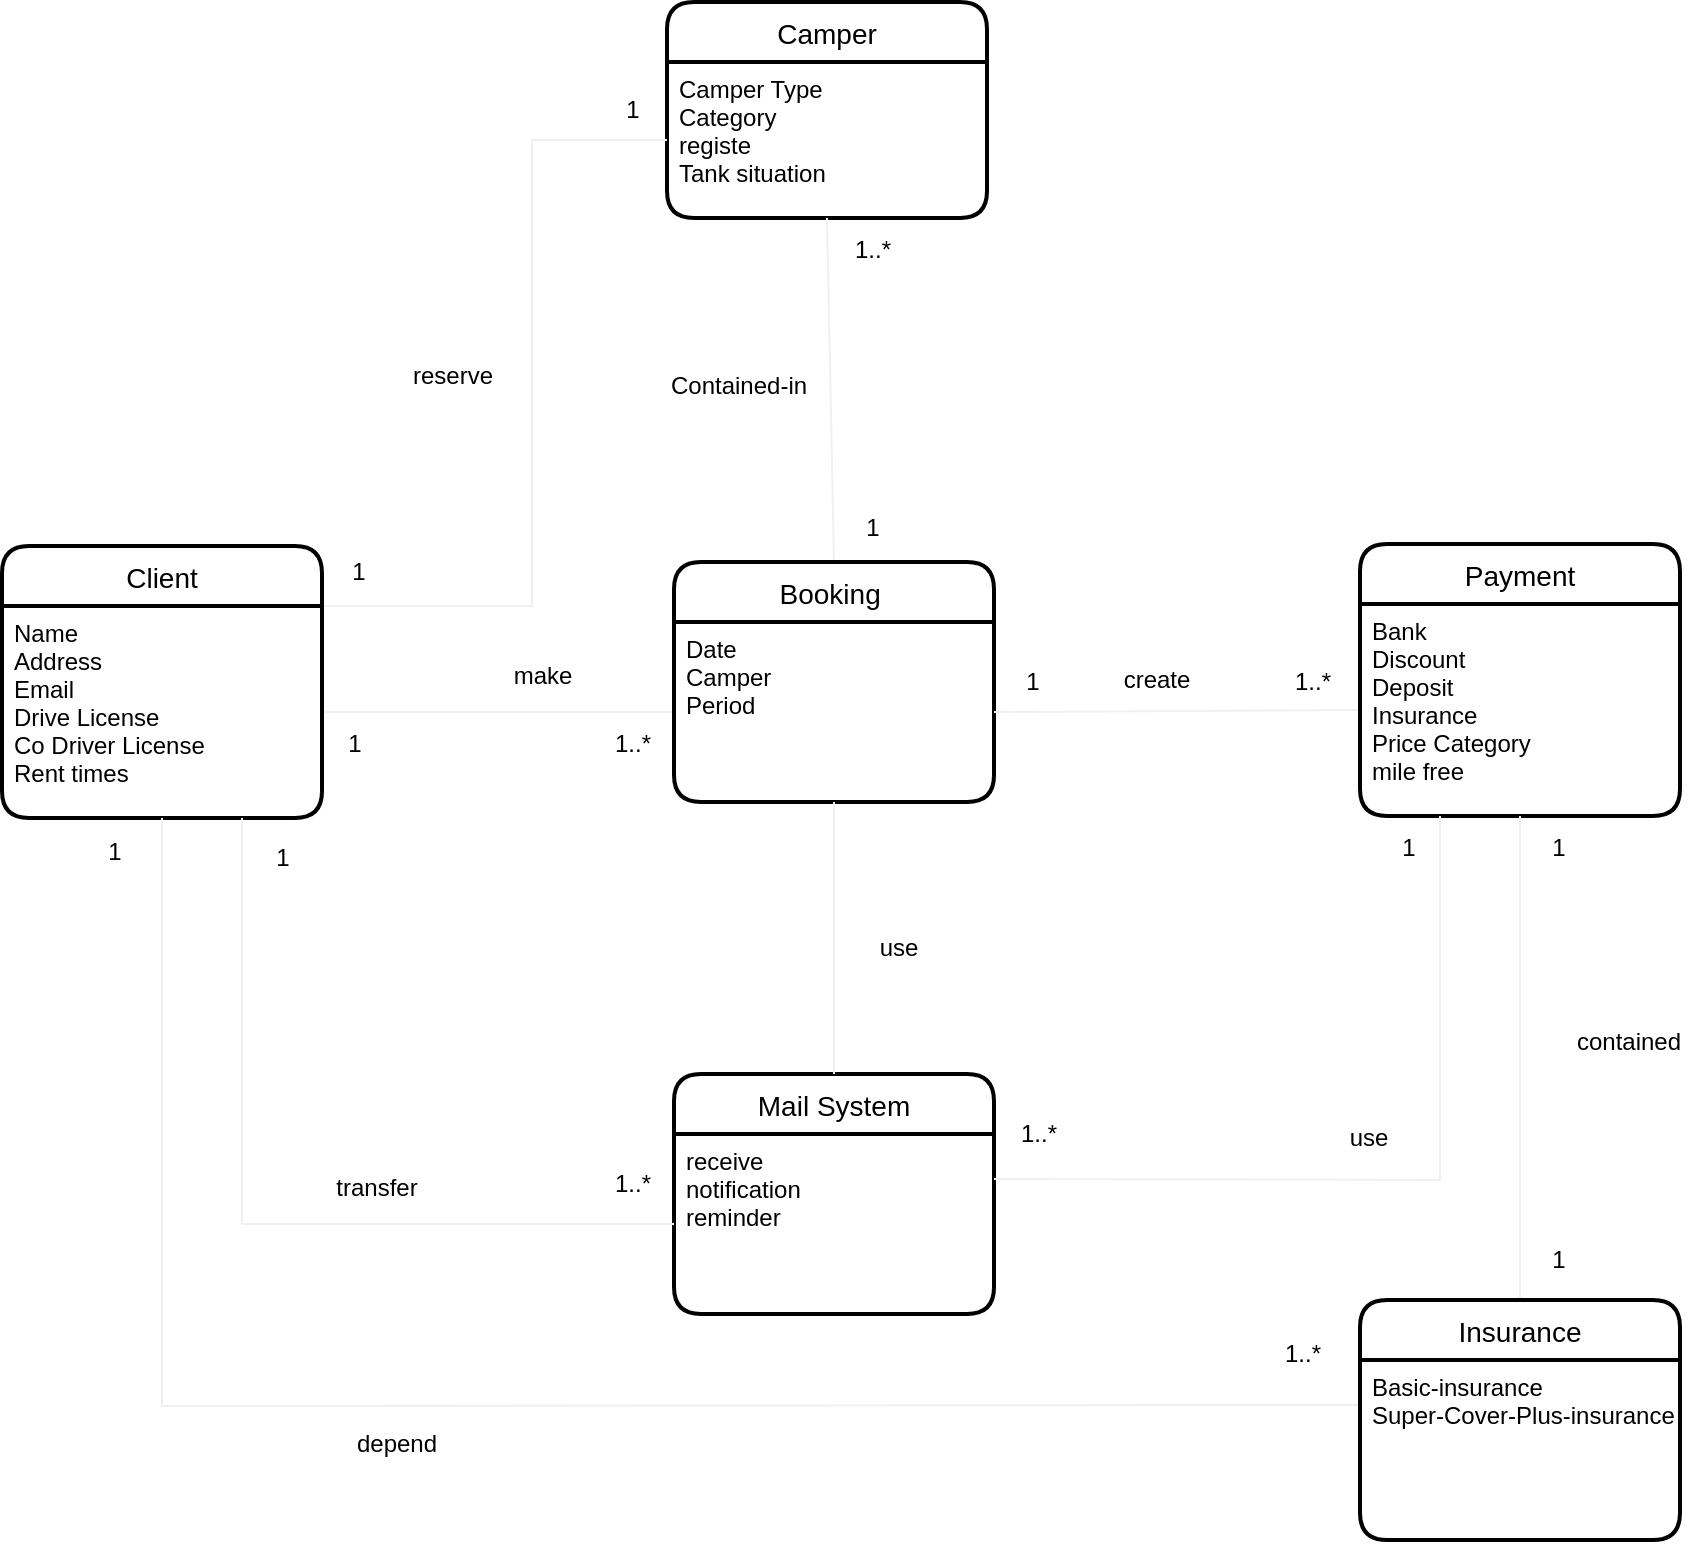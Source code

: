 <mxfile version="13.7.9" type="embed" pages="2"><diagram id="0F3laJWfNrCaS-OK3l-x" name="DomainModel"><mxGraphModel dx="2203" dy="1165" grid="0" gridSize="10" guides="1" tooltips="1" connect="1" arrows="1" fold="1" page="0" pageScale="1" pageWidth="850" pageHeight="1100" math="0" shadow="0"><root><mxCell id="0"/><mxCell id="1" parent="0"/><mxCell id="-r3sgJ-LpjsNjoJIs72c-128" value="reserve" style="text;html=1;align=center;verticalAlign=middle;resizable=0;points=[];autosize=1;" vertex="1" parent="1"><mxGeometry x="-369" y="28" width="50" height="18" as="geometry"/></mxCell><mxCell id="-r3sgJ-LpjsNjoJIs72c-122" value="Camper" style="swimlane;childLayout=stackLayout;horizontal=1;startSize=30;horizontalStack=0;rounded=1;fontSize=14;fontStyle=0;strokeWidth=2;resizeParent=0;resizeLast=1;shadow=0;dashed=0;align=center;" vertex="1" parent="1"><mxGeometry x="-236.5" y="-150" width="160" height="108" as="geometry"/></mxCell><mxCell id="-r3sgJ-LpjsNjoJIs72c-123" value="Camper Type&#10;Category&#10;registe &#10;Tank situation" style="align=left;strokeColor=none;fillColor=none;spacingLeft=4;fontSize=12;verticalAlign=top;resizable=0;rotatable=0;part=1;" vertex="1" parent="-r3sgJ-LpjsNjoJIs72c-122"><mxGeometry y="30" width="160" height="78" as="geometry"/></mxCell><mxCell id="-r3sgJ-LpjsNjoJIs72c-142" value="" style="endArrow=none;html=1;rounded=0;strokeColor=#f0f0f0;exitX=0.5;exitY=1;exitDx=0;exitDy=0;entryX=0.5;entryY=0;entryDx=0;entryDy=0;" edge="1" parent="1" source="-r3sgJ-LpjsNjoJIs72c-123" target="-r3sgJ-LpjsNjoJIs72c-114"><mxGeometry relative="1" as="geometry"><mxPoint x="-198" y="21" as="sourcePoint"/><mxPoint x="-38" y="21" as="targetPoint"/></mxGeometry></mxCell><mxCell id="-r3sgJ-LpjsNjoJIs72c-143" value="1..*" style="text;html=1;align=center;verticalAlign=middle;resizable=0;points=[];autosize=1;" vertex="1" parent="1"><mxGeometry x="-148" y="-35" width="28" height="18" as="geometry"/></mxCell><mxCell id="-r3sgJ-LpjsNjoJIs72c-144" value="" style="endArrow=none;html=1;rounded=0;strokeColor=#f0f0f0;entryX=1;entryY=0;entryDx=0;entryDy=0;exitX=0;exitY=0.5;exitDx=0;exitDy=0;" edge="1" parent="1" source="-r3sgJ-LpjsNjoJIs72c-123" target="-r3sgJ-LpjsNjoJIs72c-112"><mxGeometry relative="1" as="geometry"><mxPoint x="-276" y="-69" as="sourcePoint"/><mxPoint x="-333" y="113" as="targetPoint"/><Array as="points"><mxPoint x="-304" y="-81"/><mxPoint x="-304" y="152"/></Array></mxGeometry></mxCell><mxCell id="-r3sgJ-LpjsNjoJIs72c-145" value="1" style="text;html=1;align=center;verticalAlign=middle;resizable=0;points=[];autosize=1;" vertex="1" parent="1"><mxGeometry x="-142.5" y="104" width="17" height="18" as="geometry"/></mxCell><mxCell id="-r3sgJ-LpjsNjoJIs72c-146" value="Contained-in" style="text;html=1;align=center;verticalAlign=middle;resizable=0;points=[];autosize=1;" vertex="1" parent="1"><mxGeometry x="-240" y="33" width="78" height="18" as="geometry"/></mxCell><mxCell id="-r3sgJ-LpjsNjoJIs72c-147" value="" style="endArrow=none;html=1;rounded=0;strokeColor=#f0f0f0;exitX=1;exitY=0.5;exitDx=0;exitDy=0;entryX=0;entryY=0.5;entryDx=0;entryDy=0;" edge="1" parent="1" source="-r3sgJ-LpjsNjoJIs72c-112" target="-r3sgJ-LpjsNjoJIs72c-115"><mxGeometry relative="1" as="geometry"><mxPoint x="-303" y="228" as="sourcePoint"/><mxPoint x="-303" y="410" as="targetPoint"/></mxGeometry></mxCell><mxCell id="-r3sgJ-LpjsNjoJIs72c-114" value="Booking " style="swimlane;childLayout=stackLayout;horizontal=1;startSize=30;horizontalStack=0;rounded=1;fontSize=14;fontStyle=0;strokeWidth=2;resizeParent=0;resizeLast=1;shadow=0;dashed=0;align=center;" vertex="1" parent="1"><mxGeometry x="-233" y="130" width="160" height="120" as="geometry"/></mxCell><mxCell id="-r3sgJ-LpjsNjoJIs72c-115" value="Date &#10;Camper&#10;Period" style="align=left;strokeColor=none;fillColor=none;spacingLeft=4;fontSize=12;verticalAlign=top;resizable=0;rotatable=0;part=1;" vertex="1" parent="-r3sgJ-LpjsNjoJIs72c-114"><mxGeometry y="30" width="160" height="90" as="geometry"/></mxCell><mxCell id="-r3sgJ-LpjsNjoJIs72c-148" value="1..*" style="text;html=1;align=center;verticalAlign=middle;resizable=0;points=[];autosize=1;" vertex="1" parent="1"><mxGeometry x="-268" y="212" width="28" height="18" as="geometry"/></mxCell><mxCell id="-r3sgJ-LpjsNjoJIs72c-149" value="1" style="text;html=1;align=center;verticalAlign=middle;resizable=0;points=[];autosize=1;" vertex="1" parent="1"><mxGeometry x="-402" y="212" width="17" height="18" as="geometry"/></mxCell><mxCell id="-r3sgJ-LpjsNjoJIs72c-150" value="make" style="text;html=1;align=center;verticalAlign=middle;resizable=0;points=[];autosize=1;" vertex="1" parent="1"><mxGeometry x="-319" y="178" width="39" height="18" as="geometry"/></mxCell><mxCell id="-r3sgJ-LpjsNjoJIs72c-151" value="" style="endArrow=none;html=1;rounded=0;strokeColor=#f0f0f0;exitX=1;exitY=0.5;exitDx=0;exitDy=0;entryX=0;entryY=0.5;entryDx=0;entryDy=0;" edge="1" parent="1" source="-r3sgJ-LpjsNjoJIs72c-115" target="-r3sgJ-LpjsNjoJIs72c-119"><mxGeometry relative="1" as="geometry"><mxPoint x="-53" y="279" as="sourcePoint"/><mxPoint x="83" y="279" as="targetPoint"/></mxGeometry></mxCell><mxCell id="-r3sgJ-LpjsNjoJIs72c-111" value="Client" style="swimlane;childLayout=stackLayout;horizontal=1;startSize=30;horizontalStack=0;rounded=1;fontSize=14;fontStyle=0;strokeWidth=2;resizeParent=0;resizeLast=1;shadow=0;dashed=0;align=center;" vertex="1" parent="1"><mxGeometry x="-569" y="122" width="160" height="136" as="geometry"/></mxCell><mxCell id="-r3sgJ-LpjsNjoJIs72c-112" value="Name&#10;Address&#10;Email&#10;Drive License &#10;Co Driver License&#10;Rent times" style="align=left;strokeColor=none;fillColor=none;spacingLeft=4;fontSize=12;verticalAlign=top;resizable=0;rotatable=0;part=1;" vertex="1" parent="-r3sgJ-LpjsNjoJIs72c-111"><mxGeometry y="30" width="160" height="106" as="geometry"/></mxCell><mxCell id="-r3sgJ-LpjsNjoJIs72c-152" value="1" style="text;html=1;align=center;verticalAlign=middle;resizable=0;points=[];autosize=1;" vertex="1" parent="1"><mxGeometry x="-400" y="126" width="17" height="18" as="geometry"/></mxCell><mxCell id="-r3sgJ-LpjsNjoJIs72c-153" value="1" style="text;html=1;align=center;verticalAlign=middle;resizable=0;points=[];autosize=1;" vertex="1" parent="1"><mxGeometry x="-262.5" y="-105" width="17" height="18" as="geometry"/></mxCell><mxCell id="-r3sgJ-LpjsNjoJIs72c-154" value="1" style="text;html=1;align=center;verticalAlign=middle;resizable=0;points=[];autosize=1;" vertex="1" parent="1"><mxGeometry x="-63" y="181" width="17" height="18" as="geometry"/></mxCell><mxCell id="-r3sgJ-LpjsNjoJIs72c-155" value="1..*" style="text;html=1;align=center;verticalAlign=middle;resizable=0;points=[];autosize=1;" vertex="1" parent="1"><mxGeometry x="72" y="181" width="28" height="18" as="geometry"/></mxCell><mxCell id="-r3sgJ-LpjsNjoJIs72c-156" value="create" style="text;html=1;align=center;verticalAlign=middle;resizable=0;points=[];autosize=1;" vertex="1" parent="1"><mxGeometry x="-14" y="180" width="43" height="18" as="geometry"/></mxCell><mxCell id="-r3sgJ-LpjsNjoJIs72c-118" value="Payment" style="swimlane;childLayout=stackLayout;horizontal=1;startSize=30;horizontalStack=0;rounded=1;fontSize=14;fontStyle=0;strokeWidth=2;resizeParent=0;resizeLast=1;shadow=0;dashed=0;align=center;" vertex="1" parent="1"><mxGeometry x="110" y="121" width="160" height="136" as="geometry"/></mxCell><mxCell id="-r3sgJ-LpjsNjoJIs72c-119" value="Bank&#10;Discount&#10;Deposit&#10;Insurance&#10;Price Category&#10;mile free" style="align=left;strokeColor=none;fillColor=none;spacingLeft=4;fontSize=12;verticalAlign=top;resizable=0;rotatable=0;part=1;" vertex="1" parent="-r3sgJ-LpjsNjoJIs72c-118"><mxGeometry y="30" width="160" height="106" as="geometry"/></mxCell><mxCell id="-r3sgJ-LpjsNjoJIs72c-161" value="" style="endArrow=none;html=1;rounded=0;strokeColor=#f0f0f0;exitX=0.5;exitY=1;exitDx=0;exitDy=0;entryX=0.5;entryY=0;entryDx=0;entryDy=0;" edge="1" parent="1" source="-r3sgJ-LpjsNjoJIs72c-119" target="-r3sgJ-LpjsNjoJIs72c-159"><mxGeometry relative="1" as="geometry"><mxPoint x="31" y="363" as="sourcePoint"/><mxPoint x="214" y="362" as="targetPoint"/></mxGeometry></mxCell><mxCell id="-r3sgJ-LpjsNjoJIs72c-163" value="1" style="text;html=1;align=center;verticalAlign=middle;resizable=0;points=[];autosize=1;" vertex="1" parent="1"><mxGeometry x="200" y="264" width="17" height="18" as="geometry"/></mxCell><mxCell id="-r3sgJ-LpjsNjoJIs72c-164" value="1" style="text;html=1;align=center;verticalAlign=middle;resizable=0;points=[];autosize=1;" vertex="1" parent="1"><mxGeometry x="200" y="470" width="17" height="18" as="geometry"/></mxCell><mxCell id="-r3sgJ-LpjsNjoJIs72c-165" value="contained" style="text;html=1;align=center;verticalAlign=middle;resizable=0;points=[];autosize=1;" vertex="1" parent="1"><mxGeometry x="213" y="361" width="62" height="18" as="geometry"/></mxCell><mxCell id="-r3sgJ-LpjsNjoJIs72c-166" value="" style="endArrow=none;html=1;rounded=0;strokeColor=#f0f0f0;entryX=0.5;entryY=1;entryDx=0;entryDy=0;exitX=0;exitY=0.25;exitDx=0;exitDy=0;" edge="1" parent="1" source="-r3sgJ-LpjsNjoJIs72c-160" target="-r3sgJ-LpjsNjoJIs72c-112"><mxGeometry relative="1" as="geometry"><mxPoint x="-305.25" y="361" as="sourcePoint"/><mxPoint x="-477.75" y="594" as="targetPoint"/><Array as="points"><mxPoint x="-489" y="552"/></Array></mxGeometry></mxCell><mxCell id="-r3sgJ-LpjsNjoJIs72c-167" value="1" style="text;html=1;align=center;verticalAlign=middle;resizable=0;points=[];autosize=1;" vertex="1" parent="1"><mxGeometry x="-522" y="266" width="17" height="18" as="geometry"/></mxCell><mxCell id="-r3sgJ-LpjsNjoJIs72c-168" value="1..*" style="text;html=1;align=center;verticalAlign=middle;resizable=0;points=[];autosize=1;" vertex="1" parent="1"><mxGeometry x="67" y="517" width="28" height="18" as="geometry"/></mxCell><mxCell id="-r3sgJ-LpjsNjoJIs72c-169" value="depend" style="text;html=1;align=center;verticalAlign=middle;resizable=0;points=[];autosize=1;" vertex="1" parent="1"><mxGeometry x="-397" y="562" width="50" height="18" as="geometry"/></mxCell><mxCell id="-r3sgJ-LpjsNjoJIs72c-134" value="Mail System" style="swimlane;childLayout=stackLayout;horizontal=1;startSize=30;horizontalStack=0;rounded=1;fontSize=14;fontStyle=0;strokeWidth=2;resizeParent=0;resizeLast=1;shadow=0;dashed=0;align=center;" vertex="1" parent="1"><mxGeometry x="-233" y="386" width="160" height="120" as="geometry"/></mxCell><mxCell id="-r3sgJ-LpjsNjoJIs72c-135" value="receive&#10;notification&#10;reminder&#10;" style="align=left;strokeColor=none;fillColor=none;spacingLeft=4;fontSize=12;verticalAlign=top;resizable=0;rotatable=0;part=1;" vertex="1" parent="-r3sgJ-LpjsNjoJIs72c-134"><mxGeometry y="30" width="160" height="90" as="geometry"/></mxCell><mxCell id="-r3sgJ-LpjsNjoJIs72c-170" value="" style="endArrow=none;html=1;rounded=0;strokeColor=#f0f0f0;exitX=0.5;exitY=1;exitDx=0;exitDy=0;entryX=0.5;entryY=0;entryDx=0;entryDy=0;" edge="1" parent="1" source="-r3sgJ-LpjsNjoJIs72c-115" target="-r3sgJ-LpjsNjoJIs72c-134"><mxGeometry relative="1" as="geometry"><mxPoint x="-25" y="280" as="sourcePoint"/><mxPoint x="-21.5" y="452" as="targetPoint"/></mxGeometry></mxCell><mxCell id="-r3sgJ-LpjsNjoJIs72c-171" value="use" style="text;html=1;align=center;verticalAlign=middle;resizable=0;points=[];autosize=1;" vertex="1" parent="1"><mxGeometry x="-136" y="314" width="29" height="18" as="geometry"/></mxCell><mxCell id="-r3sgJ-LpjsNjoJIs72c-172" value="" style="endArrow=none;html=1;rounded=0;strokeColor=#f0f0f0;exitX=0.25;exitY=1;exitDx=0;exitDy=0;entryX=1;entryY=0.25;entryDx=0;entryDy=0;" edge="1" parent="1" source="-r3sgJ-LpjsNjoJIs72c-119" target="-r3sgJ-LpjsNjoJIs72c-135"><mxGeometry relative="1" as="geometry"><mxPoint x="-136.5" y="-22" as="sourcePoint"/><mxPoint x="-133" y="150" as="targetPoint"/><Array as="points"><mxPoint x="150" y="439"/></Array></mxGeometry></mxCell><mxCell id="-r3sgJ-LpjsNjoJIs72c-159" value="Insurance" style="swimlane;childLayout=stackLayout;horizontal=1;startSize=30;horizontalStack=0;rounded=1;fontSize=14;fontStyle=0;strokeWidth=2;resizeParent=0;resizeLast=1;shadow=0;dashed=0;align=center;" vertex="1" parent="1"><mxGeometry x="110" y="499" width="160" height="120" as="geometry"/></mxCell><mxCell id="-r3sgJ-LpjsNjoJIs72c-160" value="Basic-insurance&#10;Super-Cover-Plus-insurance" style="align=left;strokeColor=none;fillColor=none;spacingLeft=4;fontSize=12;verticalAlign=top;resizable=0;rotatable=0;part=1;" vertex="1" parent="-r3sgJ-LpjsNjoJIs72c-159"><mxGeometry y="30" width="160" height="90" as="geometry"/></mxCell><mxCell id="-r3sgJ-LpjsNjoJIs72c-173" value="1..*" style="text;html=1;align=center;verticalAlign=middle;resizable=0;points=[];autosize=1;" vertex="1" parent="1"><mxGeometry x="-65" y="407" width="28" height="18" as="geometry"/></mxCell><mxCell id="-r3sgJ-LpjsNjoJIs72c-174" value="1" style="text;html=1;align=center;verticalAlign=middle;resizable=0;points=[];autosize=1;" vertex="1" parent="1"><mxGeometry x="125" y="264" width="17" height="18" as="geometry"/></mxCell><mxCell id="-r3sgJ-LpjsNjoJIs72c-175" value="use" style="text;html=1;align=center;verticalAlign=middle;resizable=0;points=[];autosize=1;" vertex="1" parent="1"><mxGeometry x="99" y="409" width="29" height="18" as="geometry"/></mxCell><mxCell id="-r3sgJ-LpjsNjoJIs72c-176" value="" style="endArrow=none;html=1;rounded=0;strokeColor=#f0f0f0;entryX=0.75;entryY=1;entryDx=0;entryDy=0;exitX=0;exitY=0.5;exitDx=0;exitDy=0;" edge="1" parent="1" source="-r3sgJ-LpjsNjoJIs72c-135" target="-r3sgJ-LpjsNjoJIs72c-112"><mxGeometry relative="1" as="geometry"><mxPoint x="120" y="561.5" as="sourcePoint"/><mxPoint x="-479" y="268" as="targetPoint"/><Array as="points"><mxPoint x="-449" y="461"/></Array></mxGeometry></mxCell><mxCell id="-r3sgJ-LpjsNjoJIs72c-177" value="transfer" style="text;html=1;align=center;verticalAlign=middle;resizable=0;points=[];autosize=1;" vertex="1" parent="1"><mxGeometry x="-408" y="434" width="51" height="18" as="geometry"/></mxCell><mxCell id="-r3sgJ-LpjsNjoJIs72c-178" value="1..*" style="text;html=1;align=center;verticalAlign=middle;resizable=0;points=[];autosize=1;" vertex="1" parent="1"><mxGeometry x="-268" y="432" width="28" height="18" as="geometry"/></mxCell><mxCell id="-r3sgJ-LpjsNjoJIs72c-179" value="1" style="text;html=1;align=center;verticalAlign=middle;resizable=0;points=[];autosize=1;" vertex="1" parent="1"><mxGeometry x="-438" y="269" width="17" height="18" as="geometry"/></mxCell></root></mxGraphModel></diagram><diagram id="lXBKaecG4QT0pNorroqd" name="Architecture"><mxGraphModel dx="1403" dy="765" grid="0" gridSize="10" guides="1" tooltips="1" connect="1" arrows="1" fold="1" page="1" pageScale="1" pageWidth="1200" pageHeight="1920" math="0" shadow="0"><root><mxCell id="uq1cCy1zZXr5u-vSK014-0"/><mxCell id="uq1cCy1zZXr5u-vSK014-1" parent="uq1cCy1zZXr5u-vSK014-0"/><mxCell id="xV_jAh42ROk_SjhbqWGE-1" value="application" style="shape=module;align=left;spacingLeft=20;align=center;verticalAlign=top;dashed=1;dashPattern=1 1;" parent="uq1cCy1zZXr5u-vSK014-1" vertex="1"><mxGeometry x="139" y="274" width="591" height="147" as="geometry"/></mxCell><mxCell id="xV_jAh42ROk_SjhbqWGE-5" value="Domin" style="shape=module;align=left;spacingLeft=20;align=center;verticalAlign=top;dashed=1;dashPattern=1 1;" parent="uq1cCy1zZXr5u-vSK014-1" vertex="1"><mxGeometry x="315" y="472.75" width="753" height="130" as="geometry"/></mxCell><mxCell id="uq1cCy1zZXr5u-vSK014-11" value="UI" style="shape=module;align=left;spacingLeft=20;align=center;verticalAlign=top;" parent="uq1cCy1zZXr5u-vSK014-1" vertex="1"><mxGeometry x="34" y="51" width="589" height="151" as="geometry"/></mxCell><mxCell id="uq1cCy1zZXr5u-vSK014-12" value="busisness" style="shape=module;align=left;spacingLeft=20;align=center;verticalAlign=top;" parent="uq1cCy1zZXr5u-vSK014-1" vertex="1"><mxGeometry x="445" y="681" width="634" height="137" as="geometry"/></mxCell><mxCell id="uq1cCy1zZXr5u-vSK014-13" value="Database" style="shape=module;align=left;spacingLeft=20;align=center;verticalAlign=top;" parent="uq1cCy1zZXr5u-vSK014-1" vertex="1"><mxGeometry x="206" y="1004" width="671" height="163" as="geometry"/></mxCell><mxCell id="uq1cCy1zZXr5u-vSK014-14" value="Client UI" style="shape=folder;fontStyle=1;spacingTop=10;tabWidth=40;tabHeight=14;tabPosition=left;html=1;" parent="uq1cCy1zZXr5u-vSK014-1" vertex="1"><mxGeometry x="79" y="83.5" width="120.4" height="86" as="geometry"/></mxCell><mxCell id="uq1cCy1zZXr5u-vSK014-15" value="Administrator UI" style="shape=folder;fontStyle=1;spacingTop=10;tabWidth=40;tabHeight=14;tabPosition=left;html=1;" parent="uq1cCy1zZXr5u-vSK014-1" vertex="1"><mxGeometry x="244" y="86" width="125.75" height="83.5" as="geometry"/></mxCell><mxCell id="uq1cCy1zZXr5u-vSK014-17" value="Client&lt;span style=&quot;color: rgba(0 , 0 , 0 , 0) ; font-family: monospace ; font-size: 0px ; font-weight: 400&quot;&gt;%3CmxGraphModel%3E%3Croot%3E%3CmxCell%20id%3D%220%22%2F%3E%3CmxCell%20id%3D%221%22%20parent%3D%220%22%2F%3E%3CmxCell%20id%3D%222%22%20value%3D%22Client%26amp%3Bnbsp%3B%26lt%3Bspan%20style%3D%26quot%3Bcolor%3A%20rgba(0%20%2C%200%20%2C%200%20%2C%200)%20%3B%20font-family%3A%20monospace%20%3B%20font-size%3A%200px%20%3B%20font-weight%3A%20400%26quot%3B%26gt%3B%253CmxGraphModel%253E%253Croot%253E%253CmxCell%2520id%253D%25220%2522%252F%253E%253CmxCell%2520id%253D%25221%2522%2520parent%253D%25220%2522%252F%253E%253CmxCell%2520id%253D%25222%2522%2520value%253D%2522Use%2522%2520style%253D%2522endArrow%253Dopen%253BendSize%253D12%253Bdashed%253D1%253Bhtml%253D1%253BexitX%253D0.079%253BexitY%253D1.007%253BexitDx%253D0%253BexitDy%253D0%253BexitPerimeter%253D0%253BentryX%253D0.08%253BentryY%253D0.009%253BentryDx%253D0%253BentryDy%253D0%253BentryPerimeter%253D0%253BedgeStyle%253DorthogonalEdgeStyle%253Bcurved%253D1%253B%2522%2520edge%253D%25221%2522%2520parent%253D%25221%2522%253E%253CmxGeometry%2520width%253D%2522160%2522%2520relative%253D%25221%2522%2520as%253D%2522geometry%2522%253E%253CmxPoint%2520x%253D%2522152.531%2522%2520y%253D%2522200.057%2522%2520as%253D%2522sourcePoint%2522%252F%253E%253CmxPoint%2520x%253D%2522422.28%2522%2520y%253D%2522245.963%2522%2520as%253D%2522targetPoint%2522%252F%253E%253C%252FmxGeometry%253E%253C%252FmxCell%253E%253C%252Froot%253E%253C%252FmxGraphModel%253E%26lt%3B%2Fspan%26gt%3B%26lt%3Bbr%26gt%3Bcontrol%22%20style%3D%22shape%3Dfolder%3BfontStyle%3D1%3BspacingTop%3D10%3BtabWidth%3D40%3BtabHeight%3D14%3BtabPosition%3Dleft%3Bhtml%3D1%3Bdashed%3D1%3BdashPattern%3D1%201%3B%22%20vertex%3D%221%22%20parent%3D%221%22%3E%3CmxGeometry%20x%3D%22182%22%20y%3D%22297%22%20width%3D%22141%22%20height%3D%2281%22%20as%3D%22geometry%22%2F%3E%3C%2FmxCell%3E%3C%2Froot%3E%3C%2FmxGraphModel%3E&lt;/span&gt;" style="shape=folder;fontStyle=1;spacingTop=10;tabWidth=40;tabHeight=14;tabPosition=left;html=1;" parent="uq1cCy1zZXr5u-vSK014-1" vertex="1"><mxGeometry x="366" y="492" width="123" height="91.5" as="geometry"/></mxCell><mxCell id="f7kofsuxr9CyStsCjJdy-0" value="PaymentCalculator" style="shape=folder;fontStyle=1;spacingTop=10;tabWidth=40;tabHeight=14;tabPosition=left;html=1;" parent="uq1cCy1zZXr5u-vSK014-1" vertex="1"><mxGeometry x="512.38" y="709" width="123" height="91.5" as="geometry"/></mxCell><mxCell id="f7kofsuxr9CyStsCjJdy-1" value="RantControl" style="shape=folder;fontStyle=1;spacingTop=10;tabWidth=40;tabHeight=14;tabPosition=left;html=1;" parent="uq1cCy1zZXr5u-vSK014-1" vertex="1"><mxGeometry x="679" y="709" width="135" height="90.75" as="geometry"/></mxCell><mxCell id="f7kofsuxr9CyStsCjJdy-2" value="InformationTransfer" style="shape=folder;fontStyle=1;spacingTop=10;tabWidth=40;tabHeight=14;tabPosition=left;html=1;" parent="uq1cCy1zZXr5u-vSK014-1" vertex="1"><mxGeometry x="858" y="709" width="135" height="90.75" as="geometry"/></mxCell><mxCell id="f7kofsuxr9CyStsCjJdy-4" value="Use" style="endArrow=open;endSize=12;dashed=1;html=1;exitX=0.079;exitY=1.007;exitDx=0;exitDy=0;exitPerimeter=0;entryX=0.08;entryY=0.009;entryDx=0;entryDy=0;entryPerimeter=0;edgeStyle=orthogonalEdgeStyle;curved=1;" parent="uq1cCy1zZXr5u-vSK014-1" source="uq1cCy1zZXr5u-vSK014-11" target="xV_jAh42ROk_SjhbqWGE-1" edge="1"><mxGeometry width="160" relative="1" as="geometry"><mxPoint x="15" y="279" as="sourcePoint"/><mxPoint x="175" y="279" as="targetPoint"/></mxGeometry></mxCell><mxCell id="f7kofsuxr9CyStsCjJdy-5" value="Use" style="endArrow=open;endSize=12;dashed=1;html=1;exitX=0.14;exitY=0.989;exitDx=0;exitDy=0;exitPerimeter=0;entryX=0.138;entryY=-0.006;entryDx=0;entryDy=0;entryPerimeter=0;edgeStyle=orthogonalEdgeStyle;curved=1;" parent="uq1cCy1zZXr5u-vSK014-1" source="uq1cCy1zZXr5u-vSK014-12" target="uq1cCy1zZXr5u-vSK014-13" edge="1"><mxGeometry width="160" relative="1" as="geometry"><mxPoint x="328.998" y="500.997" as="sourcePoint"/><mxPoint x="503.415" y="604.584" as="targetPoint"/></mxGeometry></mxCell><mxCell id="xV_jAh42ROk_SjhbqWGE-0" style="edgeStyle=orthogonalEdgeStyle;rounded=0;orthogonalLoop=1;jettySize=auto;html=1;curved=1;" parent="uq1cCy1zZXr5u-vSK014-1" source="f7kofsuxr9CyStsCjJdy-6" target="f7kofsuxr9CyStsCjJdy-10" edge="1"><mxGeometry relative="1" as="geometry"/></mxCell><mxCell id="f7kofsuxr9CyStsCjJdy-6" value="text&amp;nbsp;&lt;br&gt;receive&lt;br&gt;payment&lt;br&gt;" style="shape=note;whiteSpace=wrap;html=1;size=14;verticalAlign=top;align=left;spacingTop=-6;dashed=1;dashPattern=1 1;" parent="uq1cCy1zZXr5u-vSK014-1" vertex="1"><mxGeometry x="840" y="254" width="100" height="70" as="geometry"/></mxCell><mxCell id="f7kofsuxr9CyStsCjJdy-7" value="JDBC" style="shape=folder;fontStyle=1;spacingTop=10;tabWidth=40;tabHeight=14;tabPosition=left;html=1;" parent="uq1cCy1zZXr5u-vSK014-1" vertex="1"><mxGeometry x="289" y="1054" width="123" height="91.5" as="geometry"/></mxCell><mxCell id="f7kofsuxr9CyStsCjJdy-9" value="Dao" style="shape=folder;fontStyle=1;spacingTop=10;tabWidth=40;tabHeight=14;tabPosition=left;html=1;" parent="uq1cCy1zZXr5u-vSK014-1" vertex="1"><mxGeometry x="470" y="1054" width="123" height="91.5" as="geometry"/></mxCell><mxCell id="f7kofsuxr9CyStsCjJdy-10" value="Documentation" style="shape=folder;fontStyle=1;spacingTop=10;tabWidth=40;tabHeight=14;tabPosition=left;html=1;" parent="uq1cCy1zZXr5u-vSK014-1" vertex="1"><mxGeometry x="551" y="320" width="125.75" height="83.5" as="geometry"/></mxCell><mxCell id="xV_jAh42ROk_SjhbqWGE-2" value="Use" style="endArrow=open;endSize=12;dashed=1;html=1;entryX=0.25;entryY=0;entryDx=0;entryDy=0;edgeStyle=orthogonalEdgeStyle;curved=1;" parent="uq1cCy1zZXr5u-vSK014-1" source="xV_jAh42ROk_SjhbqWGE-1" target="xV_jAh42ROk_SjhbqWGE-5" edge="1"><mxGeometry width="160" relative="1" as="geometry"><mxPoint x="-1.999" y="356.997" as="sourcePoint"/><mxPoint x="267.75" y="402.903" as="targetPoint"/></mxGeometry></mxCell><mxCell id="xV_jAh42ROk_SjhbqWGE-3" value="Client&amp;nbsp;&lt;span style=&quot;color: rgba(0, 0, 0, 0); font-family: monospace; font-size: 0px;&quot;&gt;%3CmxGraphModel%3E%3Croot%3E%3CmxCell%20id%3D%220%22%2F%3E%3CmxCell%20id%3D%221%22%20parent%3D%220%22%2F%3E%3CmxCell%20id%3D%222%22%20value%3D%22Use%22%20style%3D%22endArrow%3Dopen%3BendSize%3D12%3Bdashed%3D1%3Bhtml%3D1%3BexitX%3D0.079%3BexitY%3D1.007%3BexitDx%3D0%3BexitDy%3D0%3BexitPerimeter%3D0%3BentryX%3D0.08%3BentryY%3D0.009%3BentryDx%3D0%3BentryDy%3D0%3BentryPerimeter%3D0%3BedgeStyle%3DorthogonalEdgeStyle%3Bcurved%3D1%3B%22%20edge%3D%221%22%20parent%3D%221%22%3E%3CmxGeometry%20width%3D%22160%22%20relative%3D%221%22%20as%3D%22geometry%22%3E%3CmxPoint%20x%3D%22152.531%22%20y%3D%22200.057%22%20as%3D%22sourcePoint%22%2F%3E%3CmxPoint%20x%3D%22422.28%22%20y%3D%22245.963%22%20as%3D%22targetPoint%22%2F%3E%3C%2FmxGeometry%3E%3C%2FmxCell%3E%3C%2Froot%3E%3C%2FmxGraphModel%3E&lt;/span&gt;&lt;br&gt;control" style="shape=folder;fontStyle=0;spacingTop=10;tabWidth=40;tabHeight=14;tabPosition=left;html=1;dashed=1;dashPattern=1 1;" parent="uq1cCy1zZXr5u-vSK014-1" vertex="1"><mxGeometry x="182" y="316" width="141" height="81" as="geometry"/></mxCell><mxCell id="xV_jAh42ROk_SjhbqWGE-4" value="Administrator&amp;nbsp;&lt;span style=&quot;color: rgba(0 , 0 , 0 , 0) ; font-family: monospace ; font-size: 0px ; font-weight: 400&quot;&gt;%3CmxGraphModel%3E%3Croot%3E%3CmxCell%20id%3D%220%22%2F%3E%3CmxCell%20id%3D%221%22%20parent%3D%220%22%2F%3E%3CmxCell%20id%3D%222%22%20value%3D%22Use%22%20style%3D%22endArrow%3Dopen%3BendSize%3D12%3Bdashed%3D1%3Bhtml%3D1%3BexitX%3D0.079%3BexitY%3D1.007%3BexitDx%3D0%3BexitDy%3D0%3BexitPerimeter%3D0%3BentryX%3D0.08%3BentryY%3D0.009%3BentryDx%3D0%3BentryDy%3D0%3BentryPerimeter%3D0%3BedgeStyle%3DorthogonalEdgeStyle%3Bcurved%3D1%3B%22%20edge%3D%221%22%20parent%3D%221%22%3E%3CmxGeometry%20width%3D%22160%22%20relative%3D%221%22%20as%3D%22geometry%22%3E%3CmxPoint%20x%3D%22152.531%22%20y%3D%22200.057%22%20as%3D%22sourcePoint%22%2F%3E%3CmxPoint%20x%3D%22422.28%22%20y%3D%22245.963%22%20as%3D%22targetPoint%22%2F%3E%3C%2FmxGeometry%3E%3C%2FmxCell%3E%3C%2Froot%3E%3C%2FmxGraphModel%3E&lt;/span&gt;&lt;br&gt;control" style="shape=folder;fontStyle=1;spacingTop=10;tabWidth=40;tabHeight=14;tabPosition=left;html=1;dashed=1;dashPattern=1 1;" parent="uq1cCy1zZXr5u-vSK014-1" vertex="1"><mxGeometry x="368" y="316" width="141" height="81" as="geometry"/></mxCell><mxCell id="pc18NRt57MNaW4W-23Dd-0" value="Use" style="endArrow=open;endSize=12;dashed=1;html=1;entryX=0.25;entryY=0;entryDx=0;entryDy=0;edgeStyle=orthogonalEdgeStyle;curved=1;exitX=0.25;exitY=1;exitDx=0;exitDy=0;" parent="uq1cCy1zZXr5u-vSK014-1" source="xV_jAh42ROk_SjhbqWGE-5" target="uq1cCy1zZXr5u-vSK014-12" edge="1"><mxGeometry width="160" relative="1" as="geometry"><mxPoint x="184.7" y="546" as="sourcePoint"/><mxPoint x="354.95" y="612" as="targetPoint"/></mxGeometry></mxCell><mxCell id="R1reKdnhM7Qf91q-Iwnx-0" style="edgeStyle=orthogonalEdgeStyle;rounded=0;orthogonalLoop=1;jettySize=auto;html=1;exitX=0.25;exitY=0;exitDx=0;exitDy=0;" parent="uq1cCy1zZXr5u-vSK014-1" source="uq1cCy1zZXr5u-vSK014-13" target="uq1cCy1zZXr5u-vSK014-13" edge="1"><mxGeometry relative="1" as="geometry"/></mxCell><mxCell id="v9ElQlRebziiZuyHoo9g-0" value="Payment" style="shape=folder;fontStyle=1;spacingTop=10;tabWidth=40;tabHeight=14;tabPosition=left;html=1;" vertex="1" parent="uq1cCy1zZXr5u-vSK014-1"><mxGeometry x="524" y="497" width="123" height="91.5" as="geometry"/></mxCell><mxCell id="v9ElQlRebziiZuyHoo9g-1" value="Booking" style="shape=folder;fontStyle=1;spacingTop=10;tabWidth=40;tabHeight=14;tabPosition=left;html=1;" vertex="1" parent="uq1cCy1zZXr5u-vSK014-1"><mxGeometry x="681" y="499" width="123" height="91.5" as="geometry"/></mxCell><mxCell id="v9ElQlRebziiZuyHoo9g-2" value="Massage" style="shape=folder;fontStyle=1;spacingTop=10;tabWidth=40;tabHeight=14;tabPosition=left;html=1;" vertex="1" parent="uq1cCy1zZXr5u-vSK014-1"><mxGeometry x="861" y="497" width="123" height="91.5" as="geometry"/></mxCell></root></mxGraphModel></diagram></mxfile>